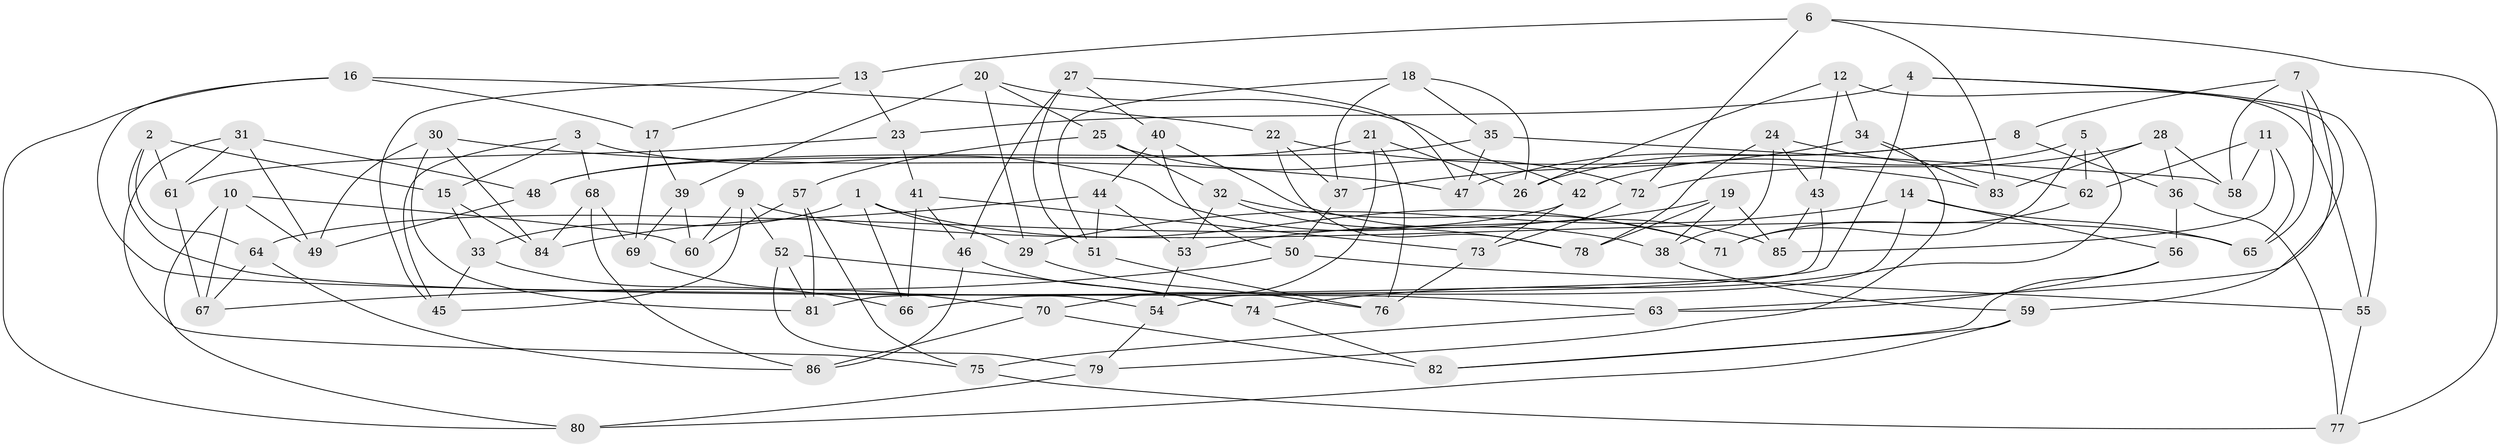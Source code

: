 // coarse degree distribution, {4: 0.5666666666666667, 6: 0.4, 5: 0.03333333333333333}
// Generated by graph-tools (version 1.1) at 2025/24/03/03/25 07:24:30]
// undirected, 86 vertices, 172 edges
graph export_dot {
graph [start="1"]
  node [color=gray90,style=filled];
  1;
  2;
  3;
  4;
  5;
  6;
  7;
  8;
  9;
  10;
  11;
  12;
  13;
  14;
  15;
  16;
  17;
  18;
  19;
  20;
  21;
  22;
  23;
  24;
  25;
  26;
  27;
  28;
  29;
  30;
  31;
  32;
  33;
  34;
  35;
  36;
  37;
  38;
  39;
  40;
  41;
  42;
  43;
  44;
  45;
  46;
  47;
  48;
  49;
  50;
  51;
  52;
  53;
  54;
  55;
  56;
  57;
  58;
  59;
  60;
  61;
  62;
  63;
  64;
  65;
  66;
  67;
  68;
  69;
  70;
  71;
  72;
  73;
  74;
  75;
  76;
  77;
  78;
  79;
  80;
  81;
  82;
  83;
  84;
  85;
  86;
  1 -- 29;
  1 -- 71;
  1 -- 33;
  1 -- 66;
  2 -- 61;
  2 -- 15;
  2 -- 64;
  2 -- 63;
  3 -- 38;
  3 -- 45;
  3 -- 15;
  3 -- 68;
  4 -- 59;
  4 -- 23;
  4 -- 66;
  4 -- 55;
  5 -- 71;
  5 -- 74;
  5 -- 62;
  5 -- 42;
  6 -- 77;
  6 -- 83;
  6 -- 72;
  6 -- 13;
  7 -- 58;
  7 -- 65;
  7 -- 8;
  7 -- 63;
  8 -- 47;
  8 -- 36;
  8 -- 26;
  9 -- 45;
  9 -- 65;
  9 -- 52;
  9 -- 60;
  10 -- 67;
  10 -- 49;
  10 -- 60;
  10 -- 80;
  11 -- 62;
  11 -- 85;
  11 -- 58;
  11 -- 65;
  12 -- 55;
  12 -- 26;
  12 -- 34;
  12 -- 43;
  13 -- 23;
  13 -- 45;
  13 -- 17;
  14 -- 29;
  14 -- 54;
  14 -- 56;
  14 -- 65;
  15 -- 33;
  15 -- 84;
  16 -- 80;
  16 -- 17;
  16 -- 54;
  16 -- 22;
  17 -- 39;
  17 -- 69;
  18 -- 37;
  18 -- 51;
  18 -- 35;
  18 -- 26;
  19 -- 38;
  19 -- 78;
  19 -- 53;
  19 -- 85;
  20 -- 29;
  20 -- 42;
  20 -- 25;
  20 -- 39;
  21 -- 26;
  21 -- 70;
  21 -- 48;
  21 -- 76;
  22 -- 78;
  22 -- 83;
  22 -- 37;
  23 -- 41;
  23 -- 61;
  24 -- 38;
  24 -- 78;
  24 -- 62;
  24 -- 43;
  25 -- 72;
  25 -- 32;
  25 -- 57;
  27 -- 47;
  27 -- 51;
  27 -- 40;
  27 -- 46;
  28 -- 83;
  28 -- 58;
  28 -- 72;
  28 -- 36;
  29 -- 76;
  30 -- 84;
  30 -- 47;
  30 -- 81;
  30 -- 49;
  31 -- 48;
  31 -- 61;
  31 -- 75;
  31 -- 49;
  32 -- 53;
  32 -- 78;
  32 -- 71;
  33 -- 66;
  33 -- 45;
  34 -- 79;
  34 -- 83;
  34 -- 37;
  35 -- 47;
  35 -- 48;
  35 -- 58;
  36 -- 77;
  36 -- 56;
  37 -- 50;
  38 -- 59;
  39 -- 69;
  39 -- 60;
  40 -- 44;
  40 -- 50;
  40 -- 85;
  41 -- 73;
  41 -- 46;
  41 -- 66;
  42 -- 73;
  42 -- 64;
  43 -- 85;
  43 -- 81;
  44 -- 84;
  44 -- 51;
  44 -- 53;
  46 -- 86;
  46 -- 74;
  48 -- 49;
  50 -- 67;
  50 -- 55;
  51 -- 76;
  52 -- 79;
  52 -- 81;
  52 -- 74;
  53 -- 54;
  54 -- 79;
  55 -- 77;
  56 -- 82;
  56 -- 63;
  57 -- 60;
  57 -- 81;
  57 -- 75;
  59 -- 80;
  59 -- 82;
  61 -- 67;
  62 -- 71;
  63 -- 75;
  64 -- 86;
  64 -- 67;
  68 -- 84;
  68 -- 69;
  68 -- 86;
  69 -- 70;
  70 -- 86;
  70 -- 82;
  72 -- 73;
  73 -- 76;
  74 -- 82;
  75 -- 77;
  79 -- 80;
}
